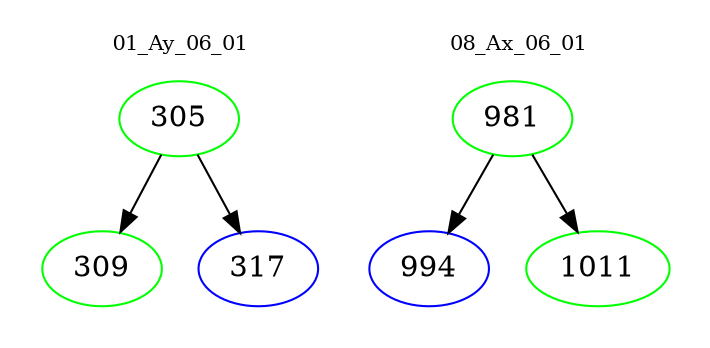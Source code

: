 digraph{
subgraph cluster_0 {
color = white
label = "01_Ay_06_01";
fontsize=10;
T0_305 [label="305", color="green"]
T0_305 -> T0_309 [color="black"]
T0_309 [label="309", color="green"]
T0_305 -> T0_317 [color="black"]
T0_317 [label="317", color="blue"]
}
subgraph cluster_1 {
color = white
label = "08_Ax_06_01";
fontsize=10;
T1_981 [label="981", color="green"]
T1_981 -> T1_994 [color="black"]
T1_994 [label="994", color="blue"]
T1_981 -> T1_1011 [color="black"]
T1_1011 [label="1011", color="green"]
}
}
